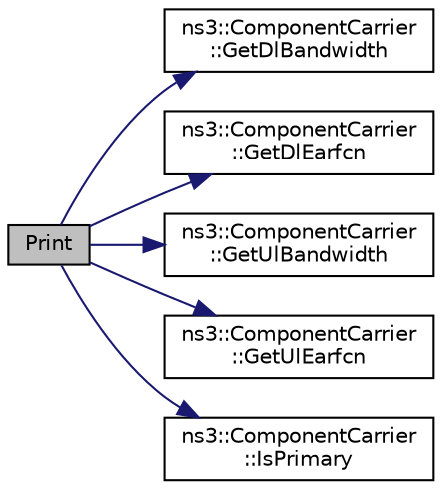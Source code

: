 digraph "Print"
{
 // LATEX_PDF_SIZE
  edge [fontname="Helvetica",fontsize="10",labelfontname="Helvetica",labelfontsize="10"];
  node [fontname="Helvetica",fontsize="10",shape=record];
  rankdir="LR";
  Node1 [label="Print",height=0.2,width=0.4,color="black", fillcolor="grey75", style="filled", fontcolor="black",tooltip=" "];
  Node1 -> Node2 [color="midnightblue",fontsize="10",style="solid",fontname="Helvetica"];
  Node2 [label="ns3::ComponentCarrier\l::GetDlBandwidth",height=0.2,width=0.4,color="black", fillcolor="white", style="filled",URL="$classns3_1_1_component_carrier.html#a3814cc695e760d49d5d602cdc6a5dbea",tooltip=" "];
  Node1 -> Node3 [color="midnightblue",fontsize="10",style="solid",fontname="Helvetica"];
  Node3 [label="ns3::ComponentCarrier\l::GetDlEarfcn",height=0.2,width=0.4,color="black", fillcolor="white", style="filled",URL="$classns3_1_1_component_carrier.html#a20f33e0d00c99a21f253a617a0c5fb49",tooltip=" "];
  Node1 -> Node4 [color="midnightblue",fontsize="10",style="solid",fontname="Helvetica"];
  Node4 [label="ns3::ComponentCarrier\l::GetUlBandwidth",height=0.2,width=0.4,color="black", fillcolor="white", style="filled",URL="$classns3_1_1_component_carrier.html#a22b5abe9a815a6ad730270352307770f",tooltip=" "];
  Node1 -> Node5 [color="midnightblue",fontsize="10",style="solid",fontname="Helvetica"];
  Node5 [label="ns3::ComponentCarrier\l::GetUlEarfcn",height=0.2,width=0.4,color="black", fillcolor="white", style="filled",URL="$classns3_1_1_component_carrier.html#aa15f0890e642f5b81c2f97773f28ef55",tooltip=" "];
  Node1 -> Node6 [color="midnightblue",fontsize="10",style="solid",fontname="Helvetica"];
  Node6 [label="ns3::ComponentCarrier\l::IsPrimary",height=0.2,width=0.4,color="black", fillcolor="white", style="filled",URL="$classns3_1_1_component_carrier.html#abb7f79bfe79ec327c5a153aaf2e8e5f2",tooltip="Checks if the carrier is the primary carrier."];
}
